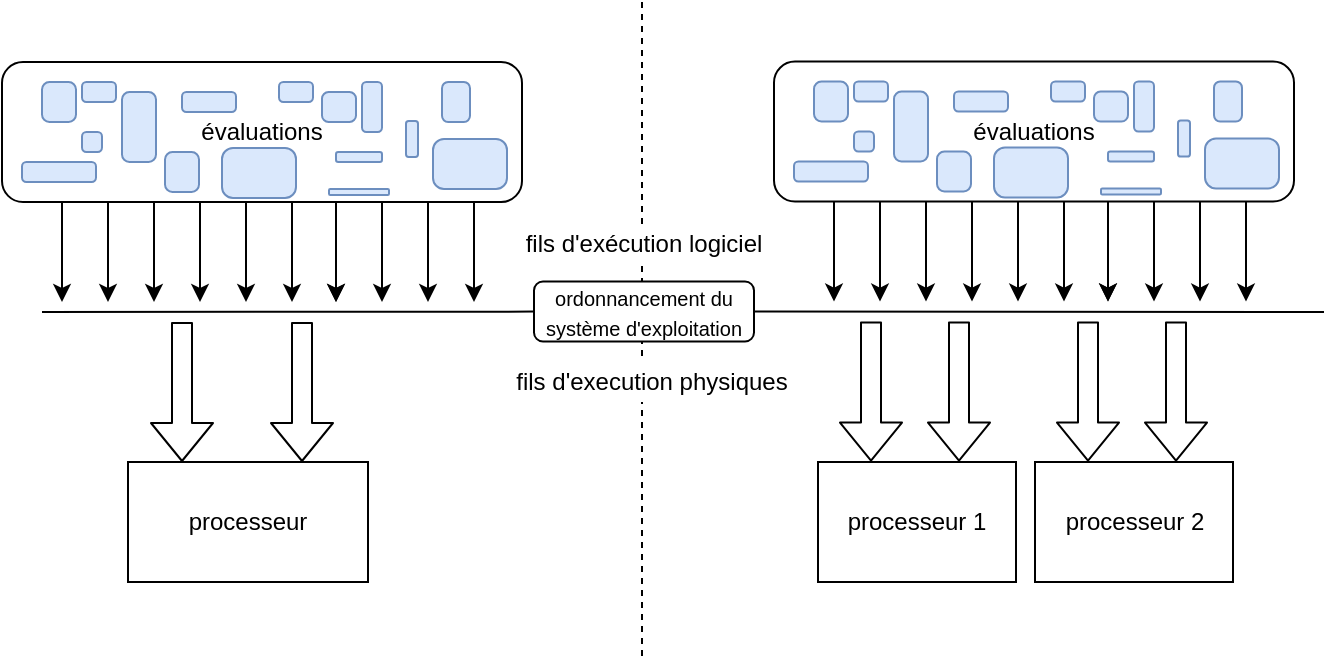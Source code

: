 <mxfile version="11.3.0" type="device" pages="1"><diagram id="Bm7sXYkECG4uTqOc6oxB" name="Page-1"><mxGraphModel dx="1408" dy="692" grid="1" gridSize="10" guides="1" tooltips="1" connect="1" arrows="1" fold="1" page="1" pageScale="1" pageWidth="827" pageHeight="1169" math="0" shadow="0"><root><mxCell id="0"/><mxCell id="1" parent="0"/><mxCell id="5wEBZUKyAQ7Bagdl6IQm-23" value="évaluations" style="rounded=1;whiteSpace=wrap;html=1;" vertex="1" parent="1"><mxGeometry x="179" y="170" width="260" height="70" as="geometry"/></mxCell><mxCell id="5wEBZUKyAQ7Bagdl6IQm-1" value="processeur" style="rounded=0;whiteSpace=wrap;html=1;" vertex="1" parent="1"><mxGeometry x="242" y="370" width="120" height="60" as="geometry"/></mxCell><mxCell id="5wEBZUKyAQ7Bagdl6IQm-2" value="" style="shape=flexArrow;endArrow=classic;html=1;" edge="1" parent="1"><mxGeometry width="50" height="50" relative="1" as="geometry"><mxPoint x="269" y="300" as="sourcePoint"/><mxPoint x="269" y="370" as="targetPoint"/></mxGeometry></mxCell><mxCell id="5wEBZUKyAQ7Bagdl6IQm-3" value="" style="shape=flexArrow;endArrow=classic;html=1;" edge="1" parent="1"><mxGeometry width="50" height="50" relative="1" as="geometry"><mxPoint x="329" y="300" as="sourcePoint"/><mxPoint x="329" y="370" as="targetPoint"/></mxGeometry></mxCell><mxCell id="5wEBZUKyAQ7Bagdl6IQm-5" value="" style="endArrow=none;html=1;" edge="1" parent="1" source="5wEBZUKyAQ7Bagdl6IQm-59"><mxGeometry width="50" height="50" relative="1" as="geometry"><mxPoint x="199" y="295" as="sourcePoint"/><mxPoint x="840" y="295" as="targetPoint"/></mxGeometry></mxCell><mxCell id="5wEBZUKyAQ7Bagdl6IQm-6" value="" style="endArrow=classic;html=1;" edge="1" parent="1"><mxGeometry width="50" height="50" relative="1" as="geometry"><mxPoint x="209" y="240" as="sourcePoint"/><mxPoint x="209" y="290" as="targetPoint"/></mxGeometry></mxCell><mxCell id="5wEBZUKyAQ7Bagdl6IQm-7" value="" style="endArrow=classic;html=1;" edge="1" parent="1"><mxGeometry width="50" height="50" relative="1" as="geometry"><mxPoint x="232" y="240" as="sourcePoint"/><mxPoint x="232" y="290" as="targetPoint"/></mxGeometry></mxCell><mxCell id="5wEBZUKyAQ7Bagdl6IQm-8" value="" style="endArrow=classic;html=1;" edge="1" parent="1"><mxGeometry width="50" height="50" relative="1" as="geometry"><mxPoint x="255" y="240" as="sourcePoint"/><mxPoint x="255" y="290" as="targetPoint"/></mxGeometry></mxCell><mxCell id="5wEBZUKyAQ7Bagdl6IQm-9" value="" style="endArrow=classic;html=1;" edge="1" parent="1"><mxGeometry width="50" height="50" relative="1" as="geometry"><mxPoint x="278" y="240" as="sourcePoint"/><mxPoint x="278" y="290" as="targetPoint"/></mxGeometry></mxCell><mxCell id="5wEBZUKyAQ7Bagdl6IQm-10" value="" style="endArrow=classic;html=1;" edge="1" parent="1"><mxGeometry width="50" height="50" relative="1" as="geometry"><mxPoint x="301" y="240" as="sourcePoint"/><mxPoint x="301" y="290" as="targetPoint"/></mxGeometry></mxCell><mxCell id="5wEBZUKyAQ7Bagdl6IQm-11" value="" style="endArrow=classic;html=1;" edge="1" parent="1"><mxGeometry width="50" height="50" relative="1" as="geometry"><mxPoint x="324" y="240" as="sourcePoint"/><mxPoint x="324" y="290" as="targetPoint"/></mxGeometry></mxCell><mxCell id="5wEBZUKyAQ7Bagdl6IQm-12" value="" style="endArrow=classic;html=1;" edge="1" parent="1"><mxGeometry width="50" height="50" relative="1" as="geometry"><mxPoint x="346" y="250" as="sourcePoint"/><mxPoint x="346" y="290" as="targetPoint"/></mxGeometry></mxCell><mxCell id="5wEBZUKyAQ7Bagdl6IQm-13" value="" style="endArrow=classic;html=1;" edge="1" parent="1"><mxGeometry width="50" height="50" relative="1" as="geometry"><mxPoint x="369" y="240" as="sourcePoint"/><mxPoint x="369" y="290" as="targetPoint"/></mxGeometry></mxCell><mxCell id="5wEBZUKyAQ7Bagdl6IQm-14" value="" style="endArrow=classic;html=1;" edge="1" parent="1"><mxGeometry width="50" height="50" relative="1" as="geometry"><mxPoint x="392" y="240" as="sourcePoint"/><mxPoint x="392" y="290" as="targetPoint"/></mxGeometry></mxCell><mxCell id="5wEBZUKyAQ7Bagdl6IQm-15" value="" style="endArrow=classic;html=1;" edge="1" parent="1"><mxGeometry width="50" height="50" relative="1" as="geometry"><mxPoint x="415" y="240" as="sourcePoint"/><mxPoint x="415" y="290" as="targetPoint"/></mxGeometry></mxCell><mxCell id="5wEBZUKyAQ7Bagdl6IQm-20" value="" style="endArrow=classic;html=1;" edge="1" parent="1"><mxGeometry width="50" height="50" relative="1" as="geometry"><mxPoint x="346" y="240" as="sourcePoint"/><mxPoint x="346" y="290" as="targetPoint"/></mxGeometry></mxCell><mxCell id="5wEBZUKyAQ7Bagdl6IQm-24" value="" style="rounded=1;whiteSpace=wrap;html=1;arcSize=22;fillColor=#dae8fc;strokeColor=#6c8ebf;" vertex="1" parent="1"><mxGeometry x="199" y="180" width="17" height="20" as="geometry"/></mxCell><mxCell id="5wEBZUKyAQ7Bagdl6IQm-25" value="" style="rounded=1;whiteSpace=wrap;html=1;arcSize=22;fillColor=#dae8fc;strokeColor=#6c8ebf;" vertex="1" parent="1"><mxGeometry x="219" y="205" width="10" height="10" as="geometry"/></mxCell><mxCell id="5wEBZUKyAQ7Bagdl6IQm-26" value="" style="rounded=1;whiteSpace=wrap;html=1;arcSize=22;fillColor=#dae8fc;strokeColor=#6c8ebf;" vertex="1" parent="1"><mxGeometry x="239" y="185" width="17" height="35" as="geometry"/></mxCell><mxCell id="5wEBZUKyAQ7Bagdl6IQm-27" value="" style="rounded=1;whiteSpace=wrap;html=1;arcSize=22;fillColor=#dae8fc;strokeColor=#6c8ebf;" vertex="1" parent="1"><mxGeometry x="219" y="180" width="17" height="10" as="geometry"/></mxCell><mxCell id="5wEBZUKyAQ7Bagdl6IQm-28" value="" style="rounded=1;whiteSpace=wrap;html=1;arcSize=22;fillColor=#dae8fc;strokeColor=#6c8ebf;" vertex="1" parent="1"><mxGeometry x="260.5" y="215" width="17" height="20" as="geometry"/></mxCell><mxCell id="5wEBZUKyAQ7Bagdl6IQm-29" value="" style="rounded=1;whiteSpace=wrap;html=1;arcSize=22;fillColor=#dae8fc;strokeColor=#6c8ebf;" vertex="1" parent="1"><mxGeometry x="189" y="220" width="37" height="10" as="geometry"/></mxCell><mxCell id="5wEBZUKyAQ7Bagdl6IQm-30" value="" style="rounded=1;whiteSpace=wrap;html=1;arcSize=22;fillColor=#dae8fc;strokeColor=#6c8ebf;" vertex="1" parent="1"><mxGeometry x="269" y="185" width="27" height="10" as="geometry"/></mxCell><mxCell id="5wEBZUKyAQ7Bagdl6IQm-31" value="" style="rounded=1;whiteSpace=wrap;html=1;arcSize=22;fillColor=#dae8fc;strokeColor=#6c8ebf;" vertex="1" parent="1"><mxGeometry x="317.5" y="180" width="17" height="10" as="geometry"/></mxCell><mxCell id="5wEBZUKyAQ7Bagdl6IQm-32" value="" style="rounded=1;whiteSpace=wrap;html=1;arcSize=22;fillColor=#dae8fc;strokeColor=#6c8ebf;" vertex="1" parent="1"><mxGeometry x="289" y="213" width="37" height="25" as="geometry"/></mxCell><mxCell id="5wEBZUKyAQ7Bagdl6IQm-33" value="" style="rounded=1;whiteSpace=wrap;html=1;arcSize=22;fillColor=#dae8fc;strokeColor=#6c8ebf;" vertex="1" parent="1"><mxGeometry x="346" y="215" width="23" height="5" as="geometry"/></mxCell><mxCell id="5wEBZUKyAQ7Bagdl6IQm-34" value="" style="rounded=1;whiteSpace=wrap;html=1;arcSize=22;fillColor=#dae8fc;strokeColor=#6c8ebf;" vertex="1" parent="1"><mxGeometry x="339" y="185" width="17" height="15" as="geometry"/></mxCell><mxCell id="5wEBZUKyAQ7Bagdl6IQm-35" value="" style="rounded=1;whiteSpace=wrap;html=1;arcSize=22;fillColor=#dae8fc;strokeColor=#6c8ebf;" vertex="1" parent="1"><mxGeometry x="381" y="199.5" width="6" height="18" as="geometry"/></mxCell><mxCell id="5wEBZUKyAQ7Bagdl6IQm-36" value="" style="rounded=1;whiteSpace=wrap;html=1;arcSize=22;fillColor=#dae8fc;strokeColor=#6c8ebf;" vertex="1" parent="1"><mxGeometry x="359" y="180" width="10" height="25" as="geometry"/></mxCell><mxCell id="5wEBZUKyAQ7Bagdl6IQm-37" value="" style="rounded=1;whiteSpace=wrap;html=1;arcSize=22;fillColor=#dae8fc;strokeColor=#6c8ebf;" vertex="1" parent="1"><mxGeometry x="399" y="180" width="14" height="20" as="geometry"/></mxCell><mxCell id="5wEBZUKyAQ7Bagdl6IQm-40" value="" style="rounded=1;whiteSpace=wrap;html=1;arcSize=22;fillColor=#dae8fc;strokeColor=#6c8ebf;" vertex="1" parent="1"><mxGeometry x="342.5" y="233.5" width="30" height="3" as="geometry"/></mxCell><mxCell id="5wEBZUKyAQ7Bagdl6IQm-41" value="" style="rounded=1;whiteSpace=wrap;html=1;arcSize=22;fillColor=#dae8fc;strokeColor=#6c8ebf;" vertex="1" parent="1"><mxGeometry x="394.5" y="208.5" width="37" height="25" as="geometry"/></mxCell><mxCell id="5wEBZUKyAQ7Bagdl6IQm-42" value="évaluations" style="rounded=1;whiteSpace=wrap;html=1;" vertex="1" parent="1"><mxGeometry x="565" y="169.759" width="260" height="70" as="geometry"/></mxCell><mxCell id="5wEBZUKyAQ7Bagdl6IQm-43" value="processeur 1" style="rounded=0;whiteSpace=wrap;html=1;" vertex="1" parent="1"><mxGeometry x="587" y="370" width="99" height="60" as="geometry"/></mxCell><mxCell id="5wEBZUKyAQ7Bagdl6IQm-44" value="" style="shape=flexArrow;endArrow=classic;html=1;" edge="1" parent="1"><mxGeometry width="50" height="50" relative="1" as="geometry"><mxPoint x="613.5" y="299.759" as="sourcePoint"/><mxPoint x="613.5" y="369.759" as="targetPoint"/></mxGeometry></mxCell><mxCell id="5wEBZUKyAQ7Bagdl6IQm-45" value="" style="shape=flexArrow;endArrow=classic;html=1;" edge="1" parent="1"><mxGeometry width="50" height="50" relative="1" as="geometry"><mxPoint x="657.5" y="299.759" as="sourcePoint"/><mxPoint x="657.5" y="369.759" as="targetPoint"/></mxGeometry></mxCell><mxCell id="5wEBZUKyAQ7Bagdl6IQm-48" value="" style="endArrow=classic;html=1;" edge="1" parent="1"><mxGeometry width="50" height="50" relative="1" as="geometry"><mxPoint x="595" y="239.759" as="sourcePoint"/><mxPoint x="595" y="289.759" as="targetPoint"/></mxGeometry></mxCell><mxCell id="5wEBZUKyAQ7Bagdl6IQm-49" value="" style="endArrow=classic;html=1;" edge="1" parent="1"><mxGeometry width="50" height="50" relative="1" as="geometry"><mxPoint x="618" y="239.759" as="sourcePoint"/><mxPoint x="618" y="289.759" as="targetPoint"/></mxGeometry></mxCell><mxCell id="5wEBZUKyAQ7Bagdl6IQm-50" value="" style="endArrow=classic;html=1;" edge="1" parent="1"><mxGeometry width="50" height="50" relative="1" as="geometry"><mxPoint x="641" y="239.759" as="sourcePoint"/><mxPoint x="641" y="289.759" as="targetPoint"/></mxGeometry></mxCell><mxCell id="5wEBZUKyAQ7Bagdl6IQm-51" value="" style="endArrow=classic;html=1;" edge="1" parent="1"><mxGeometry width="50" height="50" relative="1" as="geometry"><mxPoint x="664" y="239.759" as="sourcePoint"/><mxPoint x="664" y="289.759" as="targetPoint"/></mxGeometry></mxCell><mxCell id="5wEBZUKyAQ7Bagdl6IQm-52" value="" style="endArrow=classic;html=1;" edge="1" parent="1"><mxGeometry width="50" height="50" relative="1" as="geometry"><mxPoint x="687" y="239.759" as="sourcePoint"/><mxPoint x="687" y="289.759" as="targetPoint"/></mxGeometry></mxCell><mxCell id="5wEBZUKyAQ7Bagdl6IQm-53" value="" style="endArrow=classic;html=1;" edge="1" parent="1"><mxGeometry width="50" height="50" relative="1" as="geometry"><mxPoint x="710" y="239.759" as="sourcePoint"/><mxPoint x="710" y="289.759" as="targetPoint"/></mxGeometry></mxCell><mxCell id="5wEBZUKyAQ7Bagdl6IQm-54" value="" style="endArrow=classic;html=1;" edge="1" parent="1"><mxGeometry width="50" height="50" relative="1" as="geometry"><mxPoint x="732" y="249.759" as="sourcePoint"/><mxPoint x="732" y="289.759" as="targetPoint"/></mxGeometry></mxCell><mxCell id="5wEBZUKyAQ7Bagdl6IQm-55" value="" style="endArrow=classic;html=1;" edge="1" parent="1"><mxGeometry width="50" height="50" relative="1" as="geometry"><mxPoint x="755" y="239.759" as="sourcePoint"/><mxPoint x="755" y="289.759" as="targetPoint"/></mxGeometry></mxCell><mxCell id="5wEBZUKyAQ7Bagdl6IQm-56" value="" style="endArrow=classic;html=1;" edge="1" parent="1"><mxGeometry width="50" height="50" relative="1" as="geometry"><mxPoint x="778.0" y="239.759" as="sourcePoint"/><mxPoint x="778.0" y="289.759" as="targetPoint"/></mxGeometry></mxCell><mxCell id="5wEBZUKyAQ7Bagdl6IQm-57" value="" style="endArrow=classic;html=1;" edge="1" parent="1"><mxGeometry width="50" height="50" relative="1" as="geometry"><mxPoint x="801" y="239.759" as="sourcePoint"/><mxPoint x="801" y="289.759" as="targetPoint"/></mxGeometry></mxCell><mxCell id="5wEBZUKyAQ7Bagdl6IQm-60" value="" style="endArrow=classic;html=1;" edge="1" parent="1"><mxGeometry width="50" height="50" relative="1" as="geometry"><mxPoint x="732" y="239.759" as="sourcePoint"/><mxPoint x="732" y="289.759" as="targetPoint"/></mxGeometry></mxCell><mxCell id="5wEBZUKyAQ7Bagdl6IQm-61" value="" style="rounded=1;whiteSpace=wrap;html=1;arcSize=22;fillColor=#dae8fc;strokeColor=#6c8ebf;" vertex="1" parent="1"><mxGeometry x="585" y="179.759" width="17" height="20" as="geometry"/></mxCell><mxCell id="5wEBZUKyAQ7Bagdl6IQm-62" value="" style="rounded=1;whiteSpace=wrap;html=1;arcSize=22;fillColor=#dae8fc;strokeColor=#6c8ebf;" vertex="1" parent="1"><mxGeometry x="605" y="204.759" width="10" height="10" as="geometry"/></mxCell><mxCell id="5wEBZUKyAQ7Bagdl6IQm-63" value="" style="rounded=1;whiteSpace=wrap;html=1;arcSize=22;fillColor=#dae8fc;strokeColor=#6c8ebf;" vertex="1" parent="1"><mxGeometry x="625" y="184.759" width="17" height="35" as="geometry"/></mxCell><mxCell id="5wEBZUKyAQ7Bagdl6IQm-64" value="" style="rounded=1;whiteSpace=wrap;html=1;arcSize=22;fillColor=#dae8fc;strokeColor=#6c8ebf;" vertex="1" parent="1"><mxGeometry x="605" y="179.759" width="17" height="10" as="geometry"/></mxCell><mxCell id="5wEBZUKyAQ7Bagdl6IQm-65" value="" style="rounded=1;whiteSpace=wrap;html=1;arcSize=22;fillColor=#dae8fc;strokeColor=#6c8ebf;" vertex="1" parent="1"><mxGeometry x="646.5" y="214.759" width="17" height="20" as="geometry"/></mxCell><mxCell id="5wEBZUKyAQ7Bagdl6IQm-66" value="" style="rounded=1;whiteSpace=wrap;html=1;arcSize=22;fillColor=#dae8fc;strokeColor=#6c8ebf;" vertex="1" parent="1"><mxGeometry x="575" y="219.759" width="37" height="10" as="geometry"/></mxCell><mxCell id="5wEBZUKyAQ7Bagdl6IQm-67" value="" style="rounded=1;whiteSpace=wrap;html=1;arcSize=22;fillColor=#dae8fc;strokeColor=#6c8ebf;" vertex="1" parent="1"><mxGeometry x="655" y="184.759" width="27" height="10" as="geometry"/></mxCell><mxCell id="5wEBZUKyAQ7Bagdl6IQm-68" value="" style="rounded=1;whiteSpace=wrap;html=1;arcSize=22;fillColor=#dae8fc;strokeColor=#6c8ebf;" vertex="1" parent="1"><mxGeometry x="703.5" y="179.759" width="17" height="10" as="geometry"/></mxCell><mxCell id="5wEBZUKyAQ7Bagdl6IQm-69" value="" style="rounded=1;whiteSpace=wrap;html=1;arcSize=22;fillColor=#dae8fc;strokeColor=#6c8ebf;" vertex="1" parent="1"><mxGeometry x="675" y="212.759" width="37" height="25" as="geometry"/></mxCell><mxCell id="5wEBZUKyAQ7Bagdl6IQm-70" value="" style="rounded=1;whiteSpace=wrap;html=1;arcSize=22;fillColor=#dae8fc;strokeColor=#6c8ebf;" vertex="1" parent="1"><mxGeometry x="732" y="214.759" width="23" height="5" as="geometry"/></mxCell><mxCell id="5wEBZUKyAQ7Bagdl6IQm-71" value="" style="rounded=1;whiteSpace=wrap;html=1;arcSize=22;fillColor=#dae8fc;strokeColor=#6c8ebf;" vertex="1" parent="1"><mxGeometry x="725" y="184.759" width="17" height="15" as="geometry"/></mxCell><mxCell id="5wEBZUKyAQ7Bagdl6IQm-72" value="" style="rounded=1;whiteSpace=wrap;html=1;arcSize=22;fillColor=#dae8fc;strokeColor=#6c8ebf;" vertex="1" parent="1"><mxGeometry x="767" y="199.259" width="6" height="18" as="geometry"/></mxCell><mxCell id="5wEBZUKyAQ7Bagdl6IQm-73" value="" style="rounded=1;whiteSpace=wrap;html=1;arcSize=22;fillColor=#dae8fc;strokeColor=#6c8ebf;" vertex="1" parent="1"><mxGeometry x="745" y="179.759" width="10" height="25" as="geometry"/></mxCell><mxCell id="5wEBZUKyAQ7Bagdl6IQm-74" value="" style="rounded=1;whiteSpace=wrap;html=1;arcSize=22;fillColor=#dae8fc;strokeColor=#6c8ebf;" vertex="1" parent="1"><mxGeometry x="785" y="179.759" width="14" height="20" as="geometry"/></mxCell><mxCell id="5wEBZUKyAQ7Bagdl6IQm-75" value="" style="rounded=1;whiteSpace=wrap;html=1;arcSize=22;fillColor=#dae8fc;strokeColor=#6c8ebf;" vertex="1" parent="1"><mxGeometry x="728.5" y="233.259" width="30" height="3" as="geometry"/></mxCell><mxCell id="5wEBZUKyAQ7Bagdl6IQm-76" value="" style="rounded=1;whiteSpace=wrap;html=1;arcSize=22;fillColor=#dae8fc;strokeColor=#6c8ebf;" vertex="1" parent="1"><mxGeometry x="780.5" y="208.259" width="37" height="25" as="geometry"/></mxCell><mxCell id="5wEBZUKyAQ7Bagdl6IQm-77" value="processeur 2" style="rounded=0;whiteSpace=wrap;html=1;" vertex="1" parent="1"><mxGeometry x="695.5" y="370" width="99" height="60" as="geometry"/></mxCell><mxCell id="5wEBZUKyAQ7Bagdl6IQm-78" value="" style="shape=flexArrow;endArrow=classic;html=1;" edge="1" parent="1"><mxGeometry width="50" height="50" relative="1" as="geometry"><mxPoint x="722" y="299.759" as="sourcePoint"/><mxPoint x="722" y="369.759" as="targetPoint"/></mxGeometry></mxCell><mxCell id="5wEBZUKyAQ7Bagdl6IQm-79" value="" style="shape=flexArrow;endArrow=classic;html=1;" edge="1" parent="1"><mxGeometry width="50" height="50" relative="1" as="geometry"><mxPoint x="766" y="299.759" as="sourcePoint"/><mxPoint x="766" y="369.759" as="targetPoint"/></mxGeometry></mxCell><mxCell id="5wEBZUKyAQ7Bagdl6IQm-80" value="" style="endArrow=none;dashed=1;html=1;" edge="1" parent="1"><mxGeometry width="50" height="50" relative="1" as="geometry"><mxPoint x="499" y="140" as="sourcePoint"/><mxPoint x="499" y="470" as="targetPoint"/></mxGeometry></mxCell><mxCell id="5wEBZUKyAQ7Bagdl6IQm-81" value="fils d'execution physiques" style="text;html=1;strokeColor=none;fillColor=#ffffff;align=center;verticalAlign=middle;whiteSpace=wrap;rounded=0;" vertex="1" parent="1"><mxGeometry x="414" y="320" width="180" height="20" as="geometry"/></mxCell><mxCell id="5wEBZUKyAQ7Bagdl6IQm-82" value="fils d'exécution logiciel" style="text;html=1;align=center;verticalAlign=middle;whiteSpace=wrap;rounded=0;fillColor=#ffffff;" vertex="1" parent="1"><mxGeometry x="430" y="251" width="140" height="20" as="geometry"/></mxCell><mxCell id="5wEBZUKyAQ7Bagdl6IQm-59" value="&lt;font size=&quot;1&quot;&gt;ordonnancement du système d'exploitation&lt;br&gt;&lt;/font&gt;" style="rounded=1;whiteSpace=wrap;html=1;" vertex="1" parent="1"><mxGeometry x="445" y="279.759" width="110" height="30" as="geometry"/></mxCell><mxCell id="5wEBZUKyAQ7Bagdl6IQm-83" value="" style="endArrow=none;html=1;" edge="1" parent="1" target="5wEBZUKyAQ7Bagdl6IQm-59"><mxGeometry width="50" height="50" relative="1" as="geometry"><mxPoint x="199" y="295" as="sourcePoint"/><mxPoint x="840" y="295" as="targetPoint"/></mxGeometry></mxCell></root></mxGraphModel></diagram></mxfile>